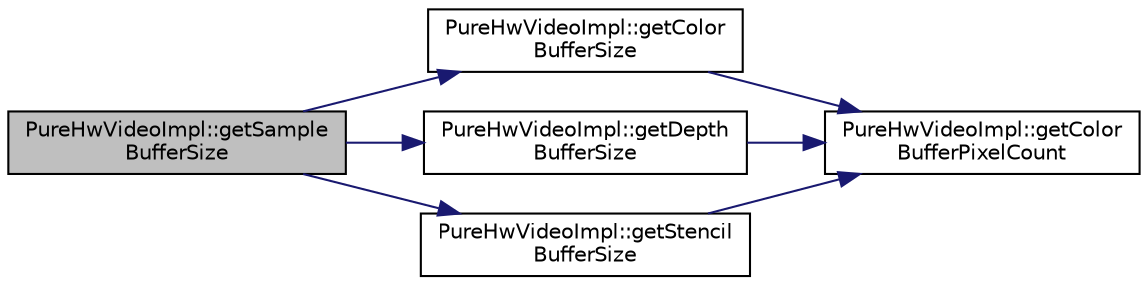 digraph "PureHwVideoImpl::getSampleBufferSize"
{
 // LATEX_PDF_SIZE
  edge [fontname="Helvetica",fontsize="10",labelfontname="Helvetica",labelfontsize="10"];
  node [fontname="Helvetica",fontsize="10",shape=record];
  rankdir="LR";
  Node1 [label="PureHwVideoImpl::getSample\lBufferSize",height=0.2,width=0.4,color="black", fillcolor="grey75", style="filled", fontcolor="black",tooltip="Gets the amount of VRAM used by the Sample Buffer in Bytes."];
  Node1 -> Node2 [color="midnightblue",fontsize="10",style="solid",fontname="Helvetica"];
  Node2 [label="PureHwVideoImpl::getColor\lBufferSize",height=0.2,width=0.4,color="black", fillcolor="white", style="filled",URL="$class_pure_hw_video_impl.html#afb123d73c2a44ed932760ea251511e95",tooltip="Gets the amount of VRAM used by the Color Buffer in Bytes."];
  Node2 -> Node3 [color="midnightblue",fontsize="10",style="solid",fontname="Helvetica"];
  Node3 [label="PureHwVideoImpl::getColor\lBufferPixelCount",height=0.2,width=0.4,color="black", fillcolor="white", style="filled",URL="$class_pure_hw_video_impl.html#a06d1efb859e4872cebf4dc6a49aa46f6",tooltip="Gets the number of pixels in the Frame Buffer (width x height)."];
  Node1 -> Node4 [color="midnightblue",fontsize="10",style="solid",fontname="Helvetica"];
  Node4 [label="PureHwVideoImpl::getDepth\lBufferSize",height=0.2,width=0.4,color="black", fillcolor="white", style="filled",URL="$class_pure_hw_video_impl.html#a5be6948effe327414469a567c1dbfcb3",tooltip="Gets the amount of VRAM used by the Depth Buffer in Bytes."];
  Node4 -> Node3 [color="midnightblue",fontsize="10",style="solid",fontname="Helvetica"];
  Node1 -> Node5 [color="midnightblue",fontsize="10",style="solid",fontname="Helvetica"];
  Node5 [label="PureHwVideoImpl::getStencil\lBufferSize",height=0.2,width=0.4,color="black", fillcolor="white", style="filled",URL="$class_pure_hw_video_impl.html#a3b125032a5f000a162c25fa56d80d85f",tooltip="Gets the amount of VRAM used by the Stencil Buffer in Bytes."];
  Node5 -> Node3 [color="midnightblue",fontsize="10",style="solid",fontname="Helvetica"];
}
